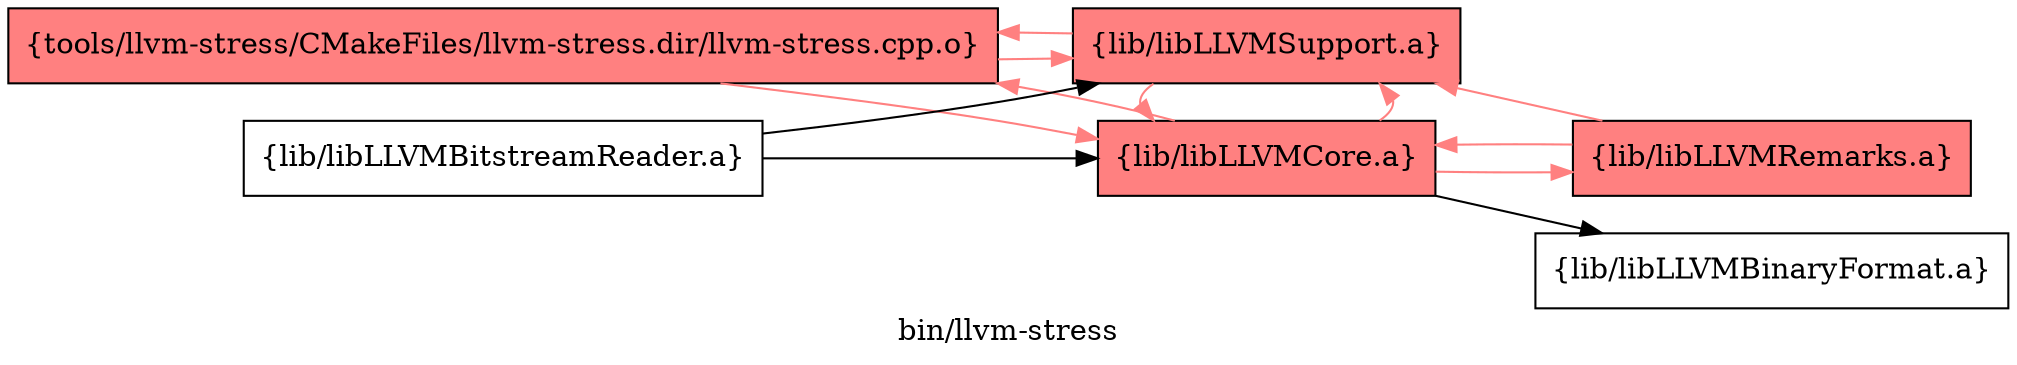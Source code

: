 digraph "bin/llvm-stress" {
	label="bin/llvm-stress";
	rankdir="LR"
	{ rank=same; Node0x55692a30aa98;  }
	{ rank=same; Node0x55692a30dd38; Node0x55692a30e148;  }

	Node0x55692a30aa98 [shape=record,shape=box,style=filled,fillcolor="1.000000 0.5 1",group=1,label="{tools/llvm-stress/CMakeFiles/llvm-stress.dir/llvm-stress.cpp.o}"];
	Node0x55692a30aa98 -> Node0x55692a30dd38[color="1.000000 0.5 1"];
	Node0x55692a30aa98 -> Node0x55692a30e148[color="1.000000 0.5 1"];
	Node0x55692a30dd38 [shape=record,shape=box,style=filled,fillcolor="1.000000 0.5 1",group=1,label="{lib/libLLVMCore.a}"];
	Node0x55692a30dd38 -> Node0x55692a30e148[color="1.000000 0.5 1"];
	Node0x55692a30dd38 -> Node0x55692a30aa98[color="1.000000 0.5 1"];
	Node0x55692a30dd38 -> Node0x55692a30be98;
	Node0x55692a30dd38 -> Node0x55692a30c348[color="1.000000 0.5 1"];
	Node0x55692a30e148 [shape=record,shape=box,style=filled,fillcolor="1.000000 0.5 1",group=1,label="{lib/libLLVMSupport.a}"];
	Node0x55692a30e148 -> Node0x55692a30aa98[color="1.000000 0.5 1"];
	Node0x55692a30e148 -> Node0x55692a30dd38[color="1.000000 0.5 1"];
	Node0x55692a30be98 [shape=record,shape=box,group=0,label="{lib/libLLVMBinaryFormat.a}"];
	Node0x55692a30c348 [shape=record,shape=box,style=filled,fillcolor="1.000000 0.5 1",group=1,label="{lib/libLLVMRemarks.a}"];
	Node0x55692a30c348 -> Node0x55692a30e148[color="1.000000 0.5 1"];
	Node0x55692a30c348 -> Node0x55692a30dd38[color="1.000000 0.5 1"];
	Node0x55692a30ccf8 [shape=record,shape=box,group=0,label="{lib/libLLVMBitstreamReader.a}"];
	Node0x55692a30ccf8 -> Node0x55692a30dd38;
	Node0x55692a30ccf8 -> Node0x55692a30e148;
}
